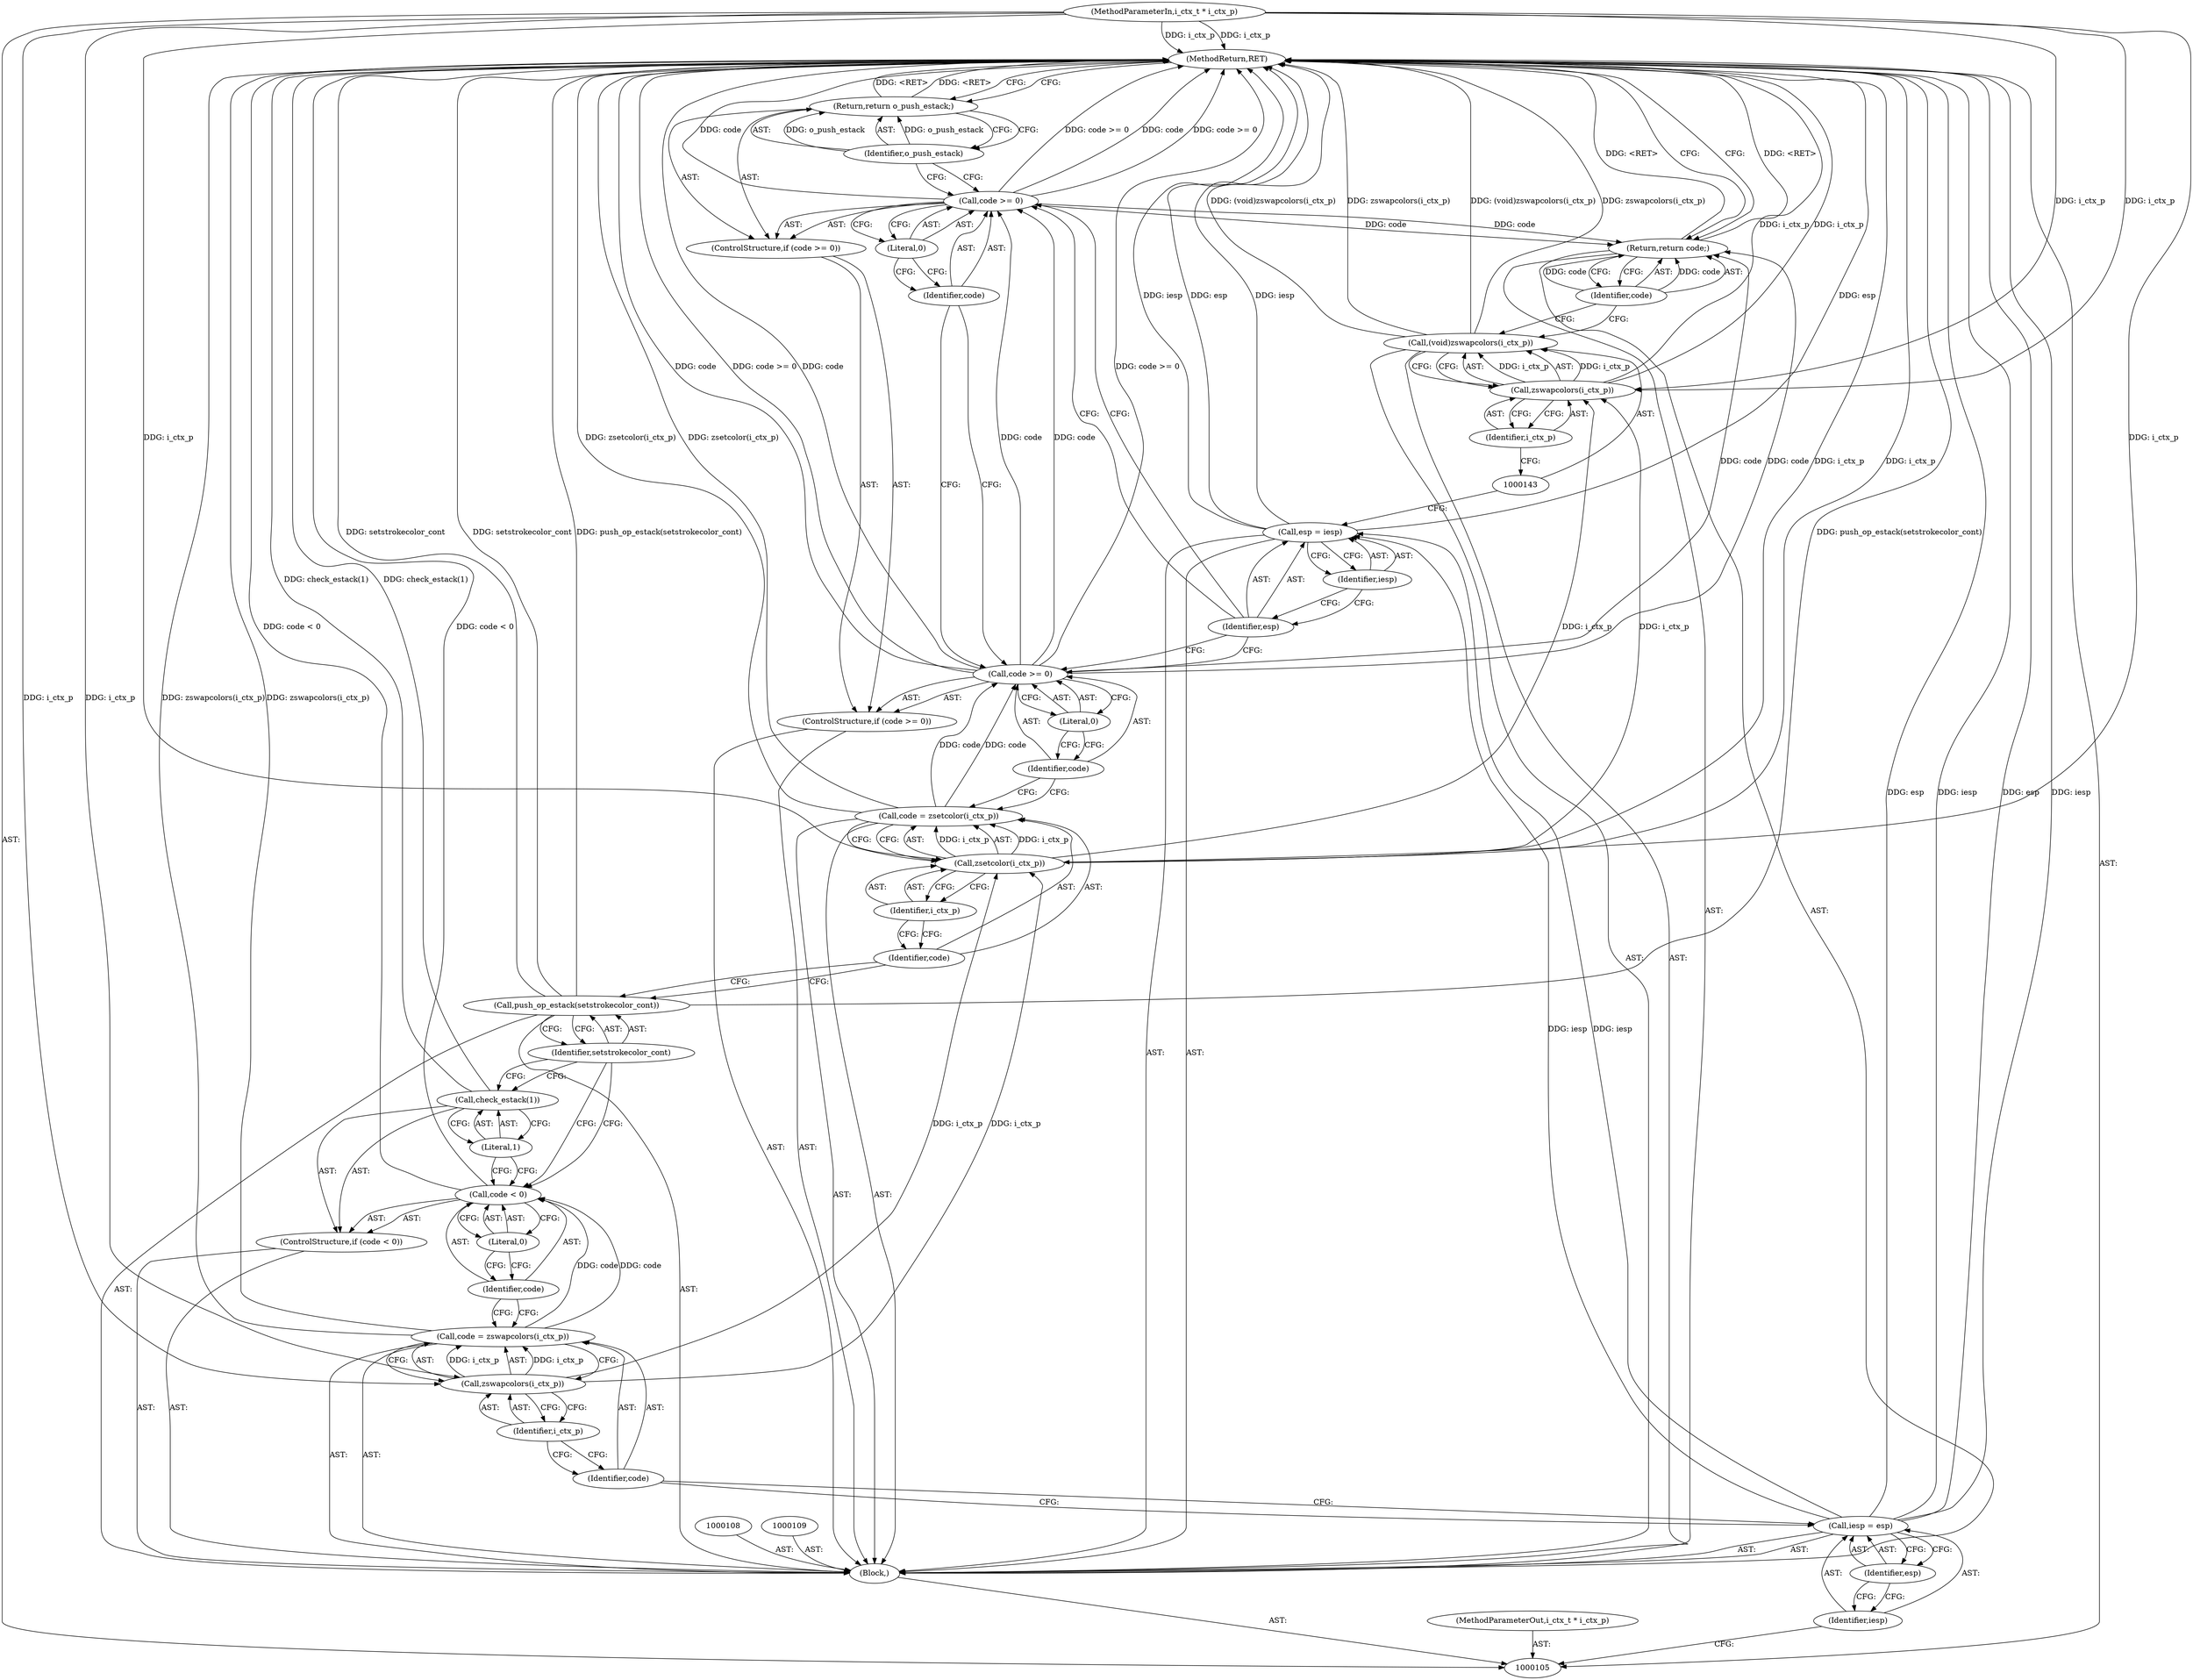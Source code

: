 digraph "0_ghostscript_ea735ba37dc0fd5f5622d031830b9a559dec1cc9" {
"1000148" [label="(MethodReturn,RET)"];
"1000106" [label="(MethodParameterIn,i_ctx_t * i_ctx_p)"];
"1000191" [label="(MethodParameterOut,i_ctx_t * i_ctx_p)"];
"1000122" [label="(Literal,1)"];
"1000121" [label="(Call,check_estack(1))"];
"1000124" [label="(Identifier,setstrokecolor_cont)"];
"1000123" [label="(Call,push_op_estack(setstrokecolor_cont))"];
"1000127" [label="(Call,zsetcolor(i_ctx_p))"];
"1000128" [label="(Identifier,i_ctx_p)"];
"1000125" [label="(Call,code = zsetcolor(i_ctx_p))"];
"1000126" [label="(Identifier,code)"];
"1000132" [label="(Literal,0)"];
"1000129" [label="(ControlStructure,if (code >= 0))"];
"1000130" [label="(Call,code >= 0)"];
"1000131" [label="(Identifier,code)"];
"1000136" [label="(Literal,0)"];
"1000133" [label="(ControlStructure,if (code >= 0))"];
"1000134" [label="(Call,code >= 0)"];
"1000135" [label="(Identifier,code)"];
"1000138" [label="(Identifier,o_push_estack)"];
"1000137" [label="(Return,return o_push_estack;)"];
"1000107" [label="(Block,)"];
"1000141" [label="(Identifier,iesp)"];
"1000139" [label="(Call,esp = iesp)"];
"1000140" [label="(Identifier,esp)"];
"1000144" [label="(Call,zswapcolors(i_ctx_p))"];
"1000145" [label="(Identifier,i_ctx_p)"];
"1000142" [label="(Call,(void)zswapcolors(i_ctx_p))"];
"1000147" [label="(Identifier,code)"];
"1000146" [label="(Return,return code;)"];
"1000110" [label="(Call,iesp = esp)"];
"1000111" [label="(Identifier,iesp)"];
"1000112" [label="(Identifier,esp)"];
"1000115" [label="(Call,zswapcolors(i_ctx_p))"];
"1000116" [label="(Identifier,i_ctx_p)"];
"1000113" [label="(Call,code = zswapcolors(i_ctx_p))"];
"1000114" [label="(Identifier,code)"];
"1000120" [label="(Literal,0)"];
"1000117" [label="(ControlStructure,if (code < 0))"];
"1000118" [label="(Call,code < 0)"];
"1000119" [label="(Identifier,code)"];
"1000148" -> "1000105"  [label="AST: "];
"1000148" -> "1000137"  [label="CFG: "];
"1000148" -> "1000146"  [label="CFG: "];
"1000137" -> "1000148"  [label="DDG: <RET>"];
"1000146" -> "1000148"  [label="DDG: <RET>"];
"1000130" -> "1000148"  [label="DDG: code >= 0"];
"1000130" -> "1000148"  [label="DDG: code"];
"1000142" -> "1000148"  [label="DDG: (void)zswapcolors(i_ctx_p)"];
"1000142" -> "1000148"  [label="DDG: zswapcolors(i_ctx_p)"];
"1000139" -> "1000148"  [label="DDG: esp"];
"1000139" -> "1000148"  [label="DDG: iesp"];
"1000125" -> "1000148"  [label="DDG: zsetcolor(i_ctx_p)"];
"1000118" -> "1000148"  [label="DDG: code < 0"];
"1000110" -> "1000148"  [label="DDG: esp"];
"1000110" -> "1000148"  [label="DDG: iesp"];
"1000144" -> "1000148"  [label="DDG: i_ctx_p"];
"1000127" -> "1000148"  [label="DDG: i_ctx_p"];
"1000106" -> "1000148"  [label="DDG: i_ctx_p"];
"1000123" -> "1000148"  [label="DDG: push_op_estack(setstrokecolor_cont)"];
"1000123" -> "1000148"  [label="DDG: setstrokecolor_cont"];
"1000134" -> "1000148"  [label="DDG: code >= 0"];
"1000134" -> "1000148"  [label="DDG: code"];
"1000113" -> "1000148"  [label="DDG: zswapcolors(i_ctx_p)"];
"1000121" -> "1000148"  [label="DDG: check_estack(1)"];
"1000106" -> "1000105"  [label="AST: "];
"1000106" -> "1000148"  [label="DDG: i_ctx_p"];
"1000106" -> "1000115"  [label="DDG: i_ctx_p"];
"1000106" -> "1000127"  [label="DDG: i_ctx_p"];
"1000106" -> "1000144"  [label="DDG: i_ctx_p"];
"1000191" -> "1000105"  [label="AST: "];
"1000122" -> "1000121"  [label="AST: "];
"1000122" -> "1000118"  [label="CFG: "];
"1000121" -> "1000122"  [label="CFG: "];
"1000121" -> "1000117"  [label="AST: "];
"1000121" -> "1000122"  [label="CFG: "];
"1000122" -> "1000121"  [label="AST: "];
"1000124" -> "1000121"  [label="CFG: "];
"1000121" -> "1000148"  [label="DDG: check_estack(1)"];
"1000124" -> "1000123"  [label="AST: "];
"1000124" -> "1000121"  [label="CFG: "];
"1000124" -> "1000118"  [label="CFG: "];
"1000123" -> "1000124"  [label="CFG: "];
"1000123" -> "1000107"  [label="AST: "];
"1000123" -> "1000124"  [label="CFG: "];
"1000124" -> "1000123"  [label="AST: "];
"1000126" -> "1000123"  [label="CFG: "];
"1000123" -> "1000148"  [label="DDG: push_op_estack(setstrokecolor_cont)"];
"1000123" -> "1000148"  [label="DDG: setstrokecolor_cont"];
"1000127" -> "1000125"  [label="AST: "];
"1000127" -> "1000128"  [label="CFG: "];
"1000128" -> "1000127"  [label="AST: "];
"1000125" -> "1000127"  [label="CFG: "];
"1000127" -> "1000148"  [label="DDG: i_ctx_p"];
"1000127" -> "1000125"  [label="DDG: i_ctx_p"];
"1000115" -> "1000127"  [label="DDG: i_ctx_p"];
"1000106" -> "1000127"  [label="DDG: i_ctx_p"];
"1000127" -> "1000144"  [label="DDG: i_ctx_p"];
"1000128" -> "1000127"  [label="AST: "];
"1000128" -> "1000126"  [label="CFG: "];
"1000127" -> "1000128"  [label="CFG: "];
"1000125" -> "1000107"  [label="AST: "];
"1000125" -> "1000127"  [label="CFG: "];
"1000126" -> "1000125"  [label="AST: "];
"1000127" -> "1000125"  [label="AST: "];
"1000131" -> "1000125"  [label="CFG: "];
"1000125" -> "1000148"  [label="DDG: zsetcolor(i_ctx_p)"];
"1000127" -> "1000125"  [label="DDG: i_ctx_p"];
"1000125" -> "1000130"  [label="DDG: code"];
"1000126" -> "1000125"  [label="AST: "];
"1000126" -> "1000123"  [label="CFG: "];
"1000128" -> "1000126"  [label="CFG: "];
"1000132" -> "1000130"  [label="AST: "];
"1000132" -> "1000131"  [label="CFG: "];
"1000130" -> "1000132"  [label="CFG: "];
"1000129" -> "1000107"  [label="AST: "];
"1000130" -> "1000129"  [label="AST: "];
"1000133" -> "1000129"  [label="AST: "];
"1000130" -> "1000129"  [label="AST: "];
"1000130" -> "1000132"  [label="CFG: "];
"1000131" -> "1000130"  [label="AST: "];
"1000132" -> "1000130"  [label="AST: "];
"1000135" -> "1000130"  [label="CFG: "];
"1000140" -> "1000130"  [label="CFG: "];
"1000130" -> "1000148"  [label="DDG: code >= 0"];
"1000130" -> "1000148"  [label="DDG: code"];
"1000125" -> "1000130"  [label="DDG: code"];
"1000130" -> "1000134"  [label="DDG: code"];
"1000130" -> "1000146"  [label="DDG: code"];
"1000131" -> "1000130"  [label="AST: "];
"1000131" -> "1000125"  [label="CFG: "];
"1000132" -> "1000131"  [label="CFG: "];
"1000136" -> "1000134"  [label="AST: "];
"1000136" -> "1000135"  [label="CFG: "];
"1000134" -> "1000136"  [label="CFG: "];
"1000133" -> "1000129"  [label="AST: "];
"1000134" -> "1000133"  [label="AST: "];
"1000137" -> "1000133"  [label="AST: "];
"1000134" -> "1000133"  [label="AST: "];
"1000134" -> "1000136"  [label="CFG: "];
"1000135" -> "1000134"  [label="AST: "];
"1000136" -> "1000134"  [label="AST: "];
"1000138" -> "1000134"  [label="CFG: "];
"1000140" -> "1000134"  [label="CFG: "];
"1000134" -> "1000148"  [label="DDG: code >= 0"];
"1000134" -> "1000148"  [label="DDG: code"];
"1000130" -> "1000134"  [label="DDG: code"];
"1000134" -> "1000146"  [label="DDG: code"];
"1000135" -> "1000134"  [label="AST: "];
"1000135" -> "1000130"  [label="CFG: "];
"1000136" -> "1000135"  [label="CFG: "];
"1000138" -> "1000137"  [label="AST: "];
"1000138" -> "1000134"  [label="CFG: "];
"1000137" -> "1000138"  [label="CFG: "];
"1000138" -> "1000137"  [label="DDG: o_push_estack"];
"1000137" -> "1000133"  [label="AST: "];
"1000137" -> "1000138"  [label="CFG: "];
"1000138" -> "1000137"  [label="AST: "];
"1000148" -> "1000137"  [label="CFG: "];
"1000137" -> "1000148"  [label="DDG: <RET>"];
"1000138" -> "1000137"  [label="DDG: o_push_estack"];
"1000107" -> "1000105"  [label="AST: "];
"1000108" -> "1000107"  [label="AST: "];
"1000109" -> "1000107"  [label="AST: "];
"1000110" -> "1000107"  [label="AST: "];
"1000113" -> "1000107"  [label="AST: "];
"1000117" -> "1000107"  [label="AST: "];
"1000123" -> "1000107"  [label="AST: "];
"1000125" -> "1000107"  [label="AST: "];
"1000129" -> "1000107"  [label="AST: "];
"1000139" -> "1000107"  [label="AST: "];
"1000142" -> "1000107"  [label="AST: "];
"1000146" -> "1000107"  [label="AST: "];
"1000141" -> "1000139"  [label="AST: "];
"1000141" -> "1000140"  [label="CFG: "];
"1000139" -> "1000141"  [label="CFG: "];
"1000139" -> "1000107"  [label="AST: "];
"1000139" -> "1000141"  [label="CFG: "];
"1000140" -> "1000139"  [label="AST: "];
"1000141" -> "1000139"  [label="AST: "];
"1000143" -> "1000139"  [label="CFG: "];
"1000139" -> "1000148"  [label="DDG: esp"];
"1000139" -> "1000148"  [label="DDG: iesp"];
"1000110" -> "1000139"  [label="DDG: iesp"];
"1000140" -> "1000139"  [label="AST: "];
"1000140" -> "1000134"  [label="CFG: "];
"1000140" -> "1000130"  [label="CFG: "];
"1000141" -> "1000140"  [label="CFG: "];
"1000144" -> "1000142"  [label="AST: "];
"1000144" -> "1000145"  [label="CFG: "];
"1000145" -> "1000144"  [label="AST: "];
"1000142" -> "1000144"  [label="CFG: "];
"1000144" -> "1000148"  [label="DDG: i_ctx_p"];
"1000144" -> "1000142"  [label="DDG: i_ctx_p"];
"1000127" -> "1000144"  [label="DDG: i_ctx_p"];
"1000106" -> "1000144"  [label="DDG: i_ctx_p"];
"1000145" -> "1000144"  [label="AST: "];
"1000145" -> "1000143"  [label="CFG: "];
"1000144" -> "1000145"  [label="CFG: "];
"1000142" -> "1000107"  [label="AST: "];
"1000142" -> "1000144"  [label="CFG: "];
"1000143" -> "1000142"  [label="AST: "];
"1000144" -> "1000142"  [label="AST: "];
"1000147" -> "1000142"  [label="CFG: "];
"1000142" -> "1000148"  [label="DDG: (void)zswapcolors(i_ctx_p)"];
"1000142" -> "1000148"  [label="DDG: zswapcolors(i_ctx_p)"];
"1000144" -> "1000142"  [label="DDG: i_ctx_p"];
"1000147" -> "1000146"  [label="AST: "];
"1000147" -> "1000142"  [label="CFG: "];
"1000146" -> "1000147"  [label="CFG: "];
"1000147" -> "1000146"  [label="DDG: code"];
"1000146" -> "1000107"  [label="AST: "];
"1000146" -> "1000147"  [label="CFG: "];
"1000147" -> "1000146"  [label="AST: "];
"1000148" -> "1000146"  [label="CFG: "];
"1000146" -> "1000148"  [label="DDG: <RET>"];
"1000147" -> "1000146"  [label="DDG: code"];
"1000134" -> "1000146"  [label="DDG: code"];
"1000130" -> "1000146"  [label="DDG: code"];
"1000110" -> "1000107"  [label="AST: "];
"1000110" -> "1000112"  [label="CFG: "];
"1000111" -> "1000110"  [label="AST: "];
"1000112" -> "1000110"  [label="AST: "];
"1000114" -> "1000110"  [label="CFG: "];
"1000110" -> "1000148"  [label="DDG: esp"];
"1000110" -> "1000148"  [label="DDG: iesp"];
"1000110" -> "1000139"  [label="DDG: iesp"];
"1000111" -> "1000110"  [label="AST: "];
"1000111" -> "1000105"  [label="CFG: "];
"1000112" -> "1000111"  [label="CFG: "];
"1000112" -> "1000110"  [label="AST: "];
"1000112" -> "1000111"  [label="CFG: "];
"1000110" -> "1000112"  [label="CFG: "];
"1000115" -> "1000113"  [label="AST: "];
"1000115" -> "1000116"  [label="CFG: "];
"1000116" -> "1000115"  [label="AST: "];
"1000113" -> "1000115"  [label="CFG: "];
"1000115" -> "1000113"  [label="DDG: i_ctx_p"];
"1000106" -> "1000115"  [label="DDG: i_ctx_p"];
"1000115" -> "1000127"  [label="DDG: i_ctx_p"];
"1000116" -> "1000115"  [label="AST: "];
"1000116" -> "1000114"  [label="CFG: "];
"1000115" -> "1000116"  [label="CFG: "];
"1000113" -> "1000107"  [label="AST: "];
"1000113" -> "1000115"  [label="CFG: "];
"1000114" -> "1000113"  [label="AST: "];
"1000115" -> "1000113"  [label="AST: "];
"1000119" -> "1000113"  [label="CFG: "];
"1000113" -> "1000148"  [label="DDG: zswapcolors(i_ctx_p)"];
"1000115" -> "1000113"  [label="DDG: i_ctx_p"];
"1000113" -> "1000118"  [label="DDG: code"];
"1000114" -> "1000113"  [label="AST: "];
"1000114" -> "1000110"  [label="CFG: "];
"1000116" -> "1000114"  [label="CFG: "];
"1000120" -> "1000118"  [label="AST: "];
"1000120" -> "1000119"  [label="CFG: "];
"1000118" -> "1000120"  [label="CFG: "];
"1000117" -> "1000107"  [label="AST: "];
"1000118" -> "1000117"  [label="AST: "];
"1000121" -> "1000117"  [label="AST: "];
"1000118" -> "1000117"  [label="AST: "];
"1000118" -> "1000120"  [label="CFG: "];
"1000119" -> "1000118"  [label="AST: "];
"1000120" -> "1000118"  [label="AST: "];
"1000122" -> "1000118"  [label="CFG: "];
"1000124" -> "1000118"  [label="CFG: "];
"1000118" -> "1000148"  [label="DDG: code < 0"];
"1000113" -> "1000118"  [label="DDG: code"];
"1000119" -> "1000118"  [label="AST: "];
"1000119" -> "1000113"  [label="CFG: "];
"1000120" -> "1000119"  [label="CFG: "];
}
